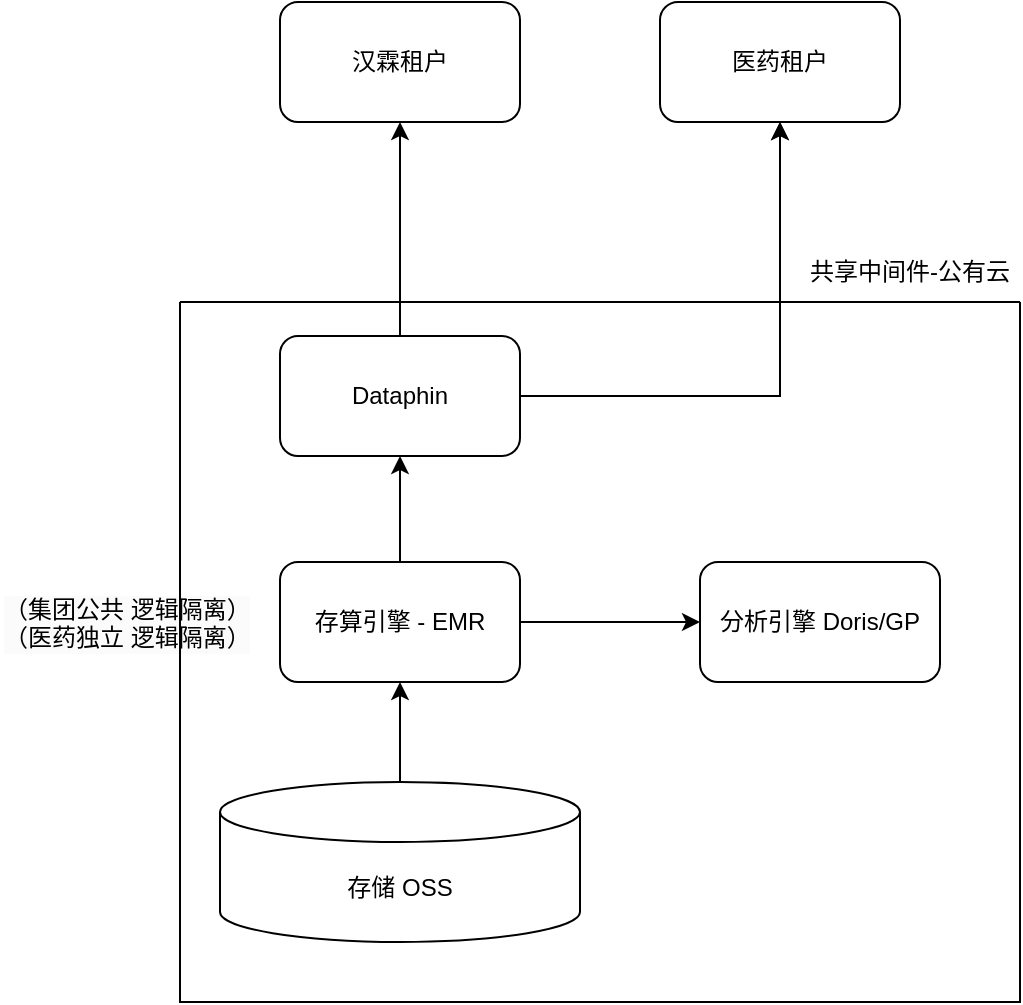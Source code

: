 <mxfile version="24.7.5">
  <diagram name="第 1 页" id="ysZKnwszvurwYIj0Trpg">
    <mxGraphModel dx="1479" dy="728" grid="1" gridSize="10" guides="1" tooltips="1" connect="1" arrows="1" fold="1" page="1" pageScale="1" pageWidth="1169" pageHeight="827" math="0" shadow="0">
      <root>
        <mxCell id="0" />
        <mxCell id="1" parent="0" />
        <mxCell id="8HPa9tXyM2Minq3FRMIH-3" value="" style="edgeStyle=orthogonalEdgeStyle;rounded=0;orthogonalLoop=1;jettySize=auto;html=1;" edge="1" parent="1" source="8HPa9tXyM2Minq3FRMIH-1" target="8HPa9tXyM2Minq3FRMIH-2">
          <mxGeometry relative="1" as="geometry" />
        </mxCell>
        <mxCell id="8HPa9tXyM2Minq3FRMIH-4" value="" style="edgeStyle=orthogonalEdgeStyle;rounded=0;orthogonalLoop=1;jettySize=auto;html=1;" edge="1" parent="1" source="8HPa9tXyM2Minq3FRMIH-1" target="8HPa9tXyM2Minq3FRMIH-2">
          <mxGeometry relative="1" as="geometry" />
        </mxCell>
        <mxCell id="8HPa9tXyM2Minq3FRMIH-6" style="edgeStyle=orthogonalEdgeStyle;rounded=0;orthogonalLoop=1;jettySize=auto;html=1;entryX=0.5;entryY=1;entryDx=0;entryDy=0;" edge="1" parent="1" source="8HPa9tXyM2Minq3FRMIH-1" target="8HPa9tXyM2Minq3FRMIH-5">
          <mxGeometry relative="1" as="geometry" />
        </mxCell>
        <mxCell id="8HPa9tXyM2Minq3FRMIH-1" value="Dataphin" style="rounded=1;whiteSpace=wrap;html=1;" vertex="1" parent="1">
          <mxGeometry x="210" y="277" width="120" height="60" as="geometry" />
        </mxCell>
        <mxCell id="8HPa9tXyM2Minq3FRMIH-2" value="医药租户" style="rounded=1;whiteSpace=wrap;html=1;" vertex="1" parent="1">
          <mxGeometry x="400" y="110" width="120" height="60" as="geometry" />
        </mxCell>
        <mxCell id="8HPa9tXyM2Minq3FRMIH-5" value="汉霖租户" style="rounded=1;whiteSpace=wrap;html=1;" vertex="1" parent="1">
          <mxGeometry x="210" y="110" width="120" height="60" as="geometry" />
        </mxCell>
        <mxCell id="8HPa9tXyM2Minq3FRMIH-12" style="edgeStyle=orthogonalEdgeStyle;rounded=0;orthogonalLoop=1;jettySize=auto;html=1;entryX=0.5;entryY=1;entryDx=0;entryDy=0;" edge="1" parent="1" source="8HPa9tXyM2Minq3FRMIH-7" target="8HPa9tXyM2Minq3FRMIH-1">
          <mxGeometry relative="1" as="geometry" />
        </mxCell>
        <mxCell id="8HPa9tXyM2Minq3FRMIH-14" style="edgeStyle=orthogonalEdgeStyle;rounded=0;orthogonalLoop=1;jettySize=auto;html=1;entryX=0;entryY=0.5;entryDx=0;entryDy=0;" edge="1" parent="1" source="8HPa9tXyM2Minq3FRMIH-7" target="8HPa9tXyM2Minq3FRMIH-13">
          <mxGeometry relative="1" as="geometry" />
        </mxCell>
        <mxCell id="8HPa9tXyM2Minq3FRMIH-7" value="存算引擎 - EMR" style="rounded=1;whiteSpace=wrap;html=1;" vertex="1" parent="1">
          <mxGeometry x="210" y="390" width="120" height="60" as="geometry" />
        </mxCell>
        <mxCell id="8HPa9tXyM2Minq3FRMIH-11" style="edgeStyle=orthogonalEdgeStyle;rounded=0;orthogonalLoop=1;jettySize=auto;html=1;entryX=0.5;entryY=1;entryDx=0;entryDy=0;" edge="1" parent="1" source="8HPa9tXyM2Minq3FRMIH-10" target="8HPa9tXyM2Minq3FRMIH-7">
          <mxGeometry relative="1" as="geometry" />
        </mxCell>
        <mxCell id="8HPa9tXyM2Minq3FRMIH-10" value="存储 OSS" style="shape=cylinder3;whiteSpace=wrap;html=1;boundedLbl=1;backgroundOutline=1;size=15;" vertex="1" parent="1">
          <mxGeometry x="180" y="500" width="180" height="80" as="geometry" />
        </mxCell>
        <mxCell id="8HPa9tXyM2Minq3FRMIH-13" value="分析引擎 Doris/GP" style="rounded=1;whiteSpace=wrap;html=1;" vertex="1" parent="1">
          <mxGeometry x="420" y="390" width="120" height="60" as="geometry" />
        </mxCell>
        <mxCell id="8HPa9tXyM2Minq3FRMIH-16" value="&lt;div style=&quot;forced-color-adjust: none; color: rgb(0, 0, 0); font-family: Helvetica; font-size: 12px; font-style: normal; font-variant-ligatures: normal; font-variant-caps: normal; font-weight: 400; letter-spacing: normal; orphans: 2; text-align: center; text-indent: 0px; text-transform: none; widows: 2; word-spacing: 0px; -webkit-text-stroke-width: 0px; white-space: normal; background-color: rgb(251, 251, 251); text-decoration-thickness: initial; text-decoration-style: initial; text-decoration-color: initial;&quot;&gt;（集团公共 逻辑隔离）&lt;/div&gt;&lt;div style=&quot;forced-color-adjust: none; color: rgb(0, 0, 0); font-family: Helvetica; font-size: 12px; font-style: normal; font-variant-ligatures: normal; font-variant-caps: normal; font-weight: 400; letter-spacing: normal; orphans: 2; text-align: center; text-indent: 0px; text-transform: none; widows: 2; word-spacing: 0px; -webkit-text-stroke-width: 0px; white-space: normal; background-color: rgb(251, 251, 251); text-decoration-thickness: initial; text-decoration-style: initial; text-decoration-color: initial;&quot;&gt;（医药独立 逻辑隔离）&lt;/div&gt;" style="text;whiteSpace=wrap;html=1;" vertex="1" parent="1">
          <mxGeometry x="70" y="400" width="130" height="40" as="geometry" />
        </mxCell>
        <mxCell id="8HPa9tXyM2Minq3FRMIH-17" value="" style="swimlane;startSize=0;" vertex="1" parent="1">
          <mxGeometry x="160" y="260" width="420" height="350" as="geometry" />
        </mxCell>
        <mxCell id="8HPa9tXyM2Minq3FRMIH-18" value="共享中间件-公有云" style="text;html=1;align=center;verticalAlign=middle;whiteSpace=wrap;rounded=0;" vertex="1" parent="1">
          <mxGeometry x="470" y="230" width="110" height="30" as="geometry" />
        </mxCell>
      </root>
    </mxGraphModel>
  </diagram>
</mxfile>
